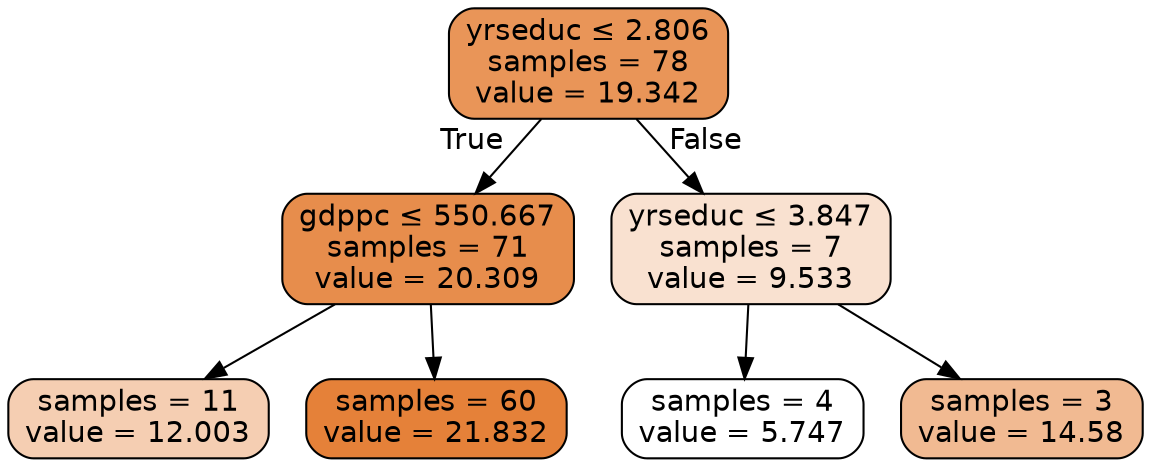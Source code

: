 digraph Tree {
node [shape=box, style="filled, rounded", color="black", fontname="helvetica"] ;
edge [fontname="helvetica"] ;
0 [label=<yrseduc &le; 2.806<br/>samples = 78<br/>value = 19.342>, fillcolor="#e99558"] ;
1 [label=<gdppc &le; 550.667<br/>samples = 71<br/>value = 20.309>, fillcolor="#e78d4c"] ;
0 -> 1 [labeldistance=2.5, labelangle=45, headlabel="True"] ;
2 [label=<samples = 11<br/>value = 12.003>, fillcolor="#f5ceb2"] ;
1 -> 2 ;
3 [label=<samples = 60<br/>value = 21.832>, fillcolor="#e58139"] ;
1 -> 3 ;
4 [label=<yrseduc &le; 3.847<br/>samples = 7<br/>value = 9.533>, fillcolor="#f9e1d0"] ;
0 -> 4 [labeldistance=2.5, labelangle=-45, headlabel="False"] ;
5 [label=<samples = 4<br/>value = 5.747>, fillcolor="#ffffff"] ;
4 -> 5 ;
6 [label=<samples = 3<br/>value = 14.58>, fillcolor="#f1ba92"] ;
4 -> 6 ;
}

